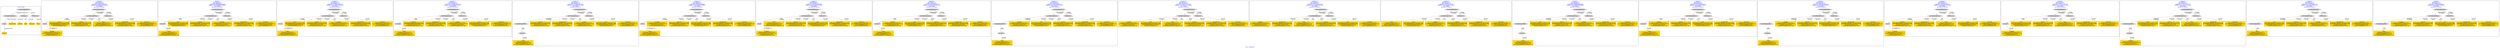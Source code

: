 digraph n0 {
fontcolor="blue"
remincross="true"
label="s08-s-17-edited.xml"
subgraph cluster_0 {
label="1-correct model"
n2[style="filled",color="white",fillcolor="lightgray",label="CulturalHeritageObject1"];
n3[style="filled",color="white",fillcolor="lightgray",label="Person1"];
n4[shape="plaintext",style="filled",fillcolor="gold",label="DESCRIPTION"];
n5[shape="plaintext",style="filled",fillcolor="gold",label="CAPTION"];
n6[shape="plaintext",style="filled",fillcolor="gold",label="TITLE"];
n7[shape="plaintext",style="filled",fillcolor="gold",label="AUTHOR"];
n8[style="filled",color="white",fillcolor="lightgray",label="EuropeanaAggregation1"];
n9[style="filled",color="white",fillcolor="lightgray",label="WebResource1"];
n10[style="filled",color="white",fillcolor="lightgray",label="WebResource2"];
n11[shape="plaintext",style="filled",fillcolor="gold",label="IMAGESRC"];
n12[shape="plaintext",style="filled",fillcolor="gold",label="VIDEO"];
}
subgraph cluster_1 {
label="candidate 0\nlink coherence:1.0\nnode coherence:1.0\nconfidence:0.3984570708896254\nmapping score:0.5494856902965418\ncost:8.99992\n-precision:0.78-recall:0.7"
n14[style="filled",color="white",fillcolor="lightgray",label="CulturalHeritageObject1"];
n15[style="filled",color="white",fillcolor="lightgray",label="Person1"];
n16[style="filled",color="white",fillcolor="lightgray",label="EuropeanaAggregation1"];
n17[style="filled",color="white",fillcolor="lightgray",label="WebResource1"];
n18[shape="plaintext",style="filled",fillcolor="gold",label="AUTHOR\n[Person,nameOfThePerson,0.315]\n[CulturalHeritageObject,provenance,0.307]\n[Document,classLink,0.19]\n[CulturalHeritageObject,title,0.188]"];
n19[shape="plaintext",style="filled",fillcolor="gold",label="IMAGESRC\n[WebResource,classLink,0.601]\n[CulturalHeritageObject,description,0.242]\n[Person,dateOfDeath,0.08]\n[Person,nameOfThePerson,0.077]"];
n20[shape="plaintext",style="filled",fillcolor="gold",label="TITLE\n[CulturalHeritageObject,description,0.405]\n[CulturalHeritageObject,provenance,0.299]\n[CulturalHeritageObject,title,0.152]\n[Document,classLink,0.144]"];
n21[shape="plaintext",style="filled",fillcolor="gold",label="CAPTION\n[CulturalHeritageObject,provenance,0.424]\n[CulturalHeritageObject,description,0.233]\n[Document,classLink,0.178]\n[CulturalHeritageObject,extent,0.166]"];
n22[shape="plaintext",style="filled",fillcolor="gold",label="VIDEO\n[Document,classLink,0.321]\n[CulturalHeritageObject,title,0.248]\n[Person,nameOfThePerson,0.22]\n[CulturalHeritageObject,provenance,0.211]"];
n23[shape="plaintext",style="filled",fillcolor="gold",label="DESCRIPTION\n[CulturalHeritageObject,description,0.504]\n[CulturalHeritageObject,provenance,0.296]\n[Document,classLink,0.102]\n[CulturalHeritageObject,title,0.098]"];
}
subgraph cluster_2 {
label="candidate 1\nlink coherence:1.0\nnode coherence:1.0\nconfidence:0.38946606681084966\nmapping score:0.5464886889369499\ncost:8.99996\n-precision:0.56-recall:0.5"
n25[style="filled",color="white",fillcolor="lightgray",label="CulturalHeritageObject1"];
n26[style="filled",color="white",fillcolor="lightgray",label="Document1"];
n27[style="filled",color="white",fillcolor="lightgray",label="EuropeanaAggregation1"];
n28[style="filled",color="white",fillcolor="lightgray",label="WebResource1"];
n29[shape="plaintext",style="filled",fillcolor="gold",label="IMAGESRC\n[WebResource,classLink,0.601]\n[CulturalHeritageObject,description,0.242]\n[Person,dateOfDeath,0.08]\n[Person,nameOfThePerson,0.077]"];
n30[shape="plaintext",style="filled",fillcolor="gold",label="TITLE\n[CulturalHeritageObject,description,0.405]\n[CulturalHeritageObject,provenance,0.299]\n[CulturalHeritageObject,title,0.152]\n[Document,classLink,0.144]"];
n31[shape="plaintext",style="filled",fillcolor="gold",label="VIDEO\n[Document,classLink,0.321]\n[CulturalHeritageObject,title,0.248]\n[Person,nameOfThePerson,0.22]\n[CulturalHeritageObject,provenance,0.211]"];
n32[shape="plaintext",style="filled",fillcolor="gold",label="CAPTION\n[CulturalHeritageObject,provenance,0.424]\n[CulturalHeritageObject,description,0.233]\n[Document,classLink,0.178]\n[CulturalHeritageObject,extent,0.166]"];
n33[shape="plaintext",style="filled",fillcolor="gold",label="AUTHOR\n[Person,nameOfThePerson,0.315]\n[CulturalHeritageObject,provenance,0.307]\n[Document,classLink,0.19]\n[CulturalHeritageObject,title,0.188]"];
n34[shape="plaintext",style="filled",fillcolor="gold",label="DESCRIPTION\n[CulturalHeritageObject,description,0.504]\n[CulturalHeritageObject,provenance,0.296]\n[Document,classLink,0.102]\n[CulturalHeritageObject,title,0.098]"];
}
subgraph cluster_3 {
label="candidate 10\nlink coherence:1.0\nnode coherence:1.0\nconfidence:0.37256026128893405\nmapping score:0.5408534204296447\ncost:8.99992\n-precision:0.67-recall:0.6"
n36[style="filled",color="white",fillcolor="lightgray",label="CulturalHeritageObject1"];
n37[style="filled",color="white",fillcolor="lightgray",label="Person1"];
n38[style="filled",color="white",fillcolor="lightgray",label="EuropeanaAggregation1"];
n39[style="filled",color="white",fillcolor="lightgray",label="WebResource1"];
n40[shape="plaintext",style="filled",fillcolor="gold",label="VIDEO\n[Document,classLink,0.321]\n[CulturalHeritageObject,title,0.248]\n[Person,nameOfThePerson,0.22]\n[CulturalHeritageObject,provenance,0.211]"];
n41[shape="plaintext",style="filled",fillcolor="gold",label="IMAGESRC\n[WebResource,classLink,0.601]\n[CulturalHeritageObject,description,0.242]\n[Person,dateOfDeath,0.08]\n[Person,nameOfThePerson,0.077]"];
n42[shape="plaintext",style="filled",fillcolor="gold",label="TITLE\n[CulturalHeritageObject,description,0.405]\n[CulturalHeritageObject,provenance,0.299]\n[CulturalHeritageObject,title,0.152]\n[Document,classLink,0.144]"];
n43[shape="plaintext",style="filled",fillcolor="gold",label="CAPTION\n[CulturalHeritageObject,provenance,0.424]\n[CulturalHeritageObject,description,0.233]\n[Document,classLink,0.178]\n[CulturalHeritageObject,extent,0.166]"];
n44[shape="plaintext",style="filled",fillcolor="gold",label="AUTHOR\n[Person,nameOfThePerson,0.315]\n[CulturalHeritageObject,provenance,0.307]\n[Document,classLink,0.19]\n[CulturalHeritageObject,title,0.188]"];
n45[shape="plaintext",style="filled",fillcolor="gold",label="DESCRIPTION\n[CulturalHeritageObject,description,0.504]\n[CulturalHeritageObject,provenance,0.296]\n[Document,classLink,0.102]\n[CulturalHeritageObject,title,0.098]"];
}
subgraph cluster_4 {
label="candidate 11\nlink coherence:1.0\nnode coherence:1.0\nconfidence:0.37253880746785795\nmapping score:0.5408462691559527\ncost:8.99996\n-precision:0.44-recall:0.4"
n47[style="filled",color="white",fillcolor="lightgray",label="CulturalHeritageObject1"];
n48[style="filled",color="white",fillcolor="lightgray",label="Document1"];
n49[style="filled",color="white",fillcolor="lightgray",label="EuropeanaAggregation1"];
n50[style="filled",color="white",fillcolor="lightgray",label="WebResource1"];
n51[shape="plaintext",style="filled",fillcolor="gold",label="IMAGESRC\n[WebResource,classLink,0.601]\n[CulturalHeritageObject,description,0.242]\n[Person,dateOfDeath,0.08]\n[Person,nameOfThePerson,0.077]"];
n52[shape="plaintext",style="filled",fillcolor="gold",label="CAPTION\n[CulturalHeritageObject,provenance,0.424]\n[CulturalHeritageObject,description,0.233]\n[Document,classLink,0.178]\n[CulturalHeritageObject,extent,0.166]"];
n53[shape="plaintext",style="filled",fillcolor="gold",label="VIDEO\n[Document,classLink,0.321]\n[CulturalHeritageObject,title,0.248]\n[Person,nameOfThePerson,0.22]\n[CulturalHeritageObject,provenance,0.211]"];
n54[shape="plaintext",style="filled",fillcolor="gold",label="DESCRIPTION\n[CulturalHeritageObject,description,0.504]\n[CulturalHeritageObject,provenance,0.296]\n[Document,classLink,0.102]\n[CulturalHeritageObject,title,0.098]"];
n55[shape="plaintext",style="filled",fillcolor="gold",label="AUTHOR\n[Person,nameOfThePerson,0.315]\n[CulturalHeritageObject,provenance,0.307]\n[Document,classLink,0.19]\n[CulturalHeritageObject,title,0.188]"];
n56[shape="plaintext",style="filled",fillcolor="gold",label="TITLE\n[CulturalHeritageObject,description,0.405]\n[CulturalHeritageObject,provenance,0.299]\n[CulturalHeritageObject,title,0.152]\n[Document,classLink,0.144]"];
}
subgraph cluster_5 {
label="candidate 12\nlink coherence:1.0\nnode coherence:1.0\nconfidence:0.37253880746785795\nmapping score:0.5408462691559527\ncost:9.99995\n-precision:0.4-recall:0.4"
n58[style="filled",color="white",fillcolor="lightgray",label="CulturalHeritageObject1"];
n59[style="filled",color="white",fillcolor="lightgray",label="CulturalHeritageObject2"];
n60[style="filled",color="white",fillcolor="lightgray",label="Document2"];
n61[style="filled",color="white",fillcolor="lightgray",label="EuropeanaAggregation1"];
n62[style="filled",color="white",fillcolor="lightgray",label="WebResource1"];
n63[shape="plaintext",style="filled",fillcolor="gold",label="IMAGESRC\n[WebResource,classLink,0.601]\n[CulturalHeritageObject,description,0.242]\n[Person,dateOfDeath,0.08]\n[Person,nameOfThePerson,0.077]"];
n64[shape="plaintext",style="filled",fillcolor="gold",label="CAPTION\n[CulturalHeritageObject,provenance,0.424]\n[CulturalHeritageObject,description,0.233]\n[Document,classLink,0.178]\n[CulturalHeritageObject,extent,0.166]"];
n65[shape="plaintext",style="filled",fillcolor="gold",label="DESCRIPTION\n[CulturalHeritageObject,description,0.504]\n[CulturalHeritageObject,provenance,0.296]\n[Document,classLink,0.102]\n[CulturalHeritageObject,title,0.098]"];
n66[shape="plaintext",style="filled",fillcolor="gold",label="AUTHOR\n[Person,nameOfThePerson,0.315]\n[CulturalHeritageObject,provenance,0.307]\n[Document,classLink,0.19]\n[CulturalHeritageObject,title,0.188]"];
n67[shape="plaintext",style="filled",fillcolor="gold",label="TITLE\n[CulturalHeritageObject,description,0.405]\n[CulturalHeritageObject,provenance,0.299]\n[CulturalHeritageObject,title,0.152]\n[Document,classLink,0.144]"];
n68[shape="plaintext",style="filled",fillcolor="gold",label="VIDEO\n[Document,classLink,0.321]\n[CulturalHeritageObject,title,0.248]\n[Person,nameOfThePerson,0.22]\n[CulturalHeritageObject,provenance,0.211]"];
}
subgraph cluster_6 {
label="candidate 13\nlink coherence:1.0\nnode coherence:1.0\nconfidence:0.3678092817609062\nmapping score:0.5392697605869687\ncost:8.99992\n-precision:0.78-recall:0.7"
n70[style="filled",color="white",fillcolor="lightgray",label="CulturalHeritageObject1"];
n71[style="filled",color="white",fillcolor="lightgray",label="Person1"];
n72[style="filled",color="white",fillcolor="lightgray",label="EuropeanaAggregation1"];
n73[style="filled",color="white",fillcolor="lightgray",label="WebResource1"];
n74[shape="plaintext",style="filled",fillcolor="gold",label="VIDEO\n[Document,classLink,0.321]\n[CulturalHeritageObject,title,0.248]\n[Person,nameOfThePerson,0.22]\n[CulturalHeritageObject,provenance,0.211]"];
n75[shape="plaintext",style="filled",fillcolor="gold",label="IMAGESRC\n[WebResource,classLink,0.601]\n[CulturalHeritageObject,description,0.242]\n[Person,dateOfDeath,0.08]\n[Person,nameOfThePerson,0.077]"];
n76[shape="plaintext",style="filled",fillcolor="gold",label="AUTHOR\n[Person,nameOfThePerson,0.315]\n[CulturalHeritageObject,provenance,0.307]\n[Document,classLink,0.19]\n[CulturalHeritageObject,title,0.188]"];
n77[shape="plaintext",style="filled",fillcolor="gold",label="CAPTION\n[CulturalHeritageObject,provenance,0.424]\n[CulturalHeritageObject,description,0.233]\n[Document,classLink,0.178]\n[CulturalHeritageObject,extent,0.166]"];
n78[shape="plaintext",style="filled",fillcolor="gold",label="TITLE\n[CulturalHeritageObject,description,0.405]\n[CulturalHeritageObject,provenance,0.299]\n[CulturalHeritageObject,title,0.152]\n[Document,classLink,0.144]"];
n79[shape="plaintext",style="filled",fillcolor="gold",label="DESCRIPTION\n[CulturalHeritageObject,description,0.504]\n[CulturalHeritageObject,provenance,0.296]\n[Document,classLink,0.102]\n[CulturalHeritageObject,title,0.098]"];
}
subgraph cluster_7 {
label="candidate 14\nlink coherence:1.0\nnode coherence:1.0\nconfidence:0.36778108321858066\nmapping score:0.5392603610728602\ncost:8.99992\n-precision:0.89-recall:0.8"
n81[style="filled",color="white",fillcolor="lightgray",label="CulturalHeritageObject1"];
n82[style="filled",color="white",fillcolor="lightgray",label="Person1"];
n83[style="filled",color="white",fillcolor="lightgray",label="EuropeanaAggregation1"];
n84[style="filled",color="white",fillcolor="lightgray",label="WebResource1"];
n85[shape="plaintext",style="filled",fillcolor="gold",label="AUTHOR\n[Person,nameOfThePerson,0.315]\n[CulturalHeritageObject,provenance,0.307]\n[Document,classLink,0.19]\n[CulturalHeritageObject,title,0.188]"];
n86[shape="plaintext",style="filled",fillcolor="gold",label="IMAGESRC\n[WebResource,classLink,0.601]\n[CulturalHeritageObject,description,0.242]\n[Person,dateOfDeath,0.08]\n[Person,nameOfThePerson,0.077]"];
n87[shape="plaintext",style="filled",fillcolor="gold",label="VIDEO\n[Document,classLink,0.321]\n[CulturalHeritageObject,title,0.248]\n[Person,nameOfThePerson,0.22]\n[CulturalHeritageObject,provenance,0.211]"];
n88[shape="plaintext",style="filled",fillcolor="gold",label="CAPTION\n[CulturalHeritageObject,provenance,0.424]\n[CulturalHeritageObject,description,0.233]\n[Document,classLink,0.178]\n[CulturalHeritageObject,extent,0.166]"];
n89[shape="plaintext",style="filled",fillcolor="gold",label="TITLE\n[CulturalHeritageObject,description,0.405]\n[CulturalHeritageObject,provenance,0.299]\n[CulturalHeritageObject,title,0.152]\n[Document,classLink,0.144]"];
n90[shape="plaintext",style="filled",fillcolor="gold",label="DESCRIPTION\n[CulturalHeritageObject,description,0.504]\n[CulturalHeritageObject,provenance,0.296]\n[Document,classLink,0.102]\n[CulturalHeritageObject,title,0.098]"];
}
subgraph cluster_8 {
label="candidate 15\nlink coherence:1.0\nnode coherence:1.0\nconfidence:0.3662129095997435\nmapping score:0.5387376365332478\ncost:8.99996\n-precision:0.44-recall:0.4"
n92[style="filled",color="white",fillcolor="lightgray",label="CulturalHeritageObject1"];
n93[style="filled",color="white",fillcolor="lightgray",label="Document1"];
n94[style="filled",color="white",fillcolor="lightgray",label="EuropeanaAggregation1"];
n95[style="filled",color="white",fillcolor="lightgray",label="WebResource1"];
n96[shape="plaintext",style="filled",fillcolor="gold",label="IMAGESRC\n[WebResource,classLink,0.601]\n[CulturalHeritageObject,description,0.242]\n[Person,dateOfDeath,0.08]\n[Person,nameOfThePerson,0.077]"];
n97[shape="plaintext",style="filled",fillcolor="gold",label="AUTHOR\n[Person,nameOfThePerson,0.315]\n[CulturalHeritageObject,provenance,0.307]\n[Document,classLink,0.19]\n[CulturalHeritageObject,title,0.188]"];
n98[shape="plaintext",style="filled",fillcolor="gold",label="VIDEO\n[Document,classLink,0.321]\n[CulturalHeritageObject,title,0.248]\n[Person,nameOfThePerson,0.22]\n[CulturalHeritageObject,provenance,0.211]"];
n99[shape="plaintext",style="filled",fillcolor="gold",label="TITLE\n[CulturalHeritageObject,description,0.405]\n[CulturalHeritageObject,provenance,0.299]\n[CulturalHeritageObject,title,0.152]\n[Document,classLink,0.144]"];
n100[shape="plaintext",style="filled",fillcolor="gold",label="CAPTION\n[CulturalHeritageObject,provenance,0.424]\n[CulturalHeritageObject,description,0.233]\n[Document,classLink,0.178]\n[CulturalHeritageObject,extent,0.166]"];
n101[shape="plaintext",style="filled",fillcolor="gold",label="DESCRIPTION\n[CulturalHeritageObject,description,0.504]\n[CulturalHeritageObject,provenance,0.296]\n[Document,classLink,0.102]\n[CulturalHeritageObject,title,0.098]"];
}
subgraph cluster_9 {
label="candidate 16\nlink coherence:1.0\nnode coherence:1.0\nconfidence:0.3662129095997435\nmapping score:0.5387376365332478\ncost:9.99995\n-precision:0.4-recall:0.4"
n103[style="filled",color="white",fillcolor="lightgray",label="CulturalHeritageObject1"];
n104[style="filled",color="white",fillcolor="lightgray",label="CulturalHeritageObject2"];
n105[style="filled",color="white",fillcolor="lightgray",label="Document2"];
n106[style="filled",color="white",fillcolor="lightgray",label="EuropeanaAggregation1"];
n107[style="filled",color="white",fillcolor="lightgray",label="WebResource1"];
n108[shape="plaintext",style="filled",fillcolor="gold",label="IMAGESRC\n[WebResource,classLink,0.601]\n[CulturalHeritageObject,description,0.242]\n[Person,dateOfDeath,0.08]\n[Person,nameOfThePerson,0.077]"];
n109[shape="plaintext",style="filled",fillcolor="gold",label="AUTHOR\n[Person,nameOfThePerson,0.315]\n[CulturalHeritageObject,provenance,0.307]\n[Document,classLink,0.19]\n[CulturalHeritageObject,title,0.188]"];
n110[shape="plaintext",style="filled",fillcolor="gold",label="TITLE\n[CulturalHeritageObject,description,0.405]\n[CulturalHeritageObject,provenance,0.299]\n[CulturalHeritageObject,title,0.152]\n[Document,classLink,0.144]"];
n111[shape="plaintext",style="filled",fillcolor="gold",label="CAPTION\n[CulturalHeritageObject,provenance,0.424]\n[CulturalHeritageObject,description,0.233]\n[Document,classLink,0.178]\n[CulturalHeritageObject,extent,0.166]"];
n112[shape="plaintext",style="filled",fillcolor="gold",label="DESCRIPTION\n[CulturalHeritageObject,description,0.504]\n[CulturalHeritageObject,provenance,0.296]\n[Document,classLink,0.102]\n[CulturalHeritageObject,title,0.098]"];
n113[shape="plaintext",style="filled",fillcolor="gold",label="VIDEO\n[Document,classLink,0.321]\n[CulturalHeritageObject,title,0.248]\n[Person,nameOfThePerson,0.22]\n[CulturalHeritageObject,provenance,0.211]"];
}
subgraph cluster_10 {
label="candidate 17\nlink coherence:1.0\nnode coherence:1.0\nconfidence:0.3541010257574209\nmapping score:0.5624781196969181\ncost:7.99996\n-precision:0.5-recall:0.4"
n115[style="filled",color="white",fillcolor="lightgray",label="EuropeanaAggregation1"];
n116[style="filled",color="white",fillcolor="lightgray",label="CulturalHeritageObject1"];
n117[style="filled",color="white",fillcolor="lightgray",label="WebResource1"];
n118[shape="plaintext",style="filled",fillcolor="gold",label="IMAGESRC\n[WebResource,classLink,0.601]\n[CulturalHeritageObject,description,0.242]\n[Person,dateOfDeath,0.08]\n[Person,nameOfThePerson,0.077]"];
n119[shape="plaintext",style="filled",fillcolor="gold",label="AUTHOR\n[Person,nameOfThePerson,0.315]\n[CulturalHeritageObject,provenance,0.307]\n[Document,classLink,0.19]\n[CulturalHeritageObject,title,0.188]"];
n120[shape="plaintext",style="filled",fillcolor="gold",label="TITLE\n[CulturalHeritageObject,description,0.405]\n[CulturalHeritageObject,provenance,0.299]\n[CulturalHeritageObject,title,0.152]\n[Document,classLink,0.144]"];
n121[shape="plaintext",style="filled",fillcolor="gold",label="VIDEO\n[Document,classLink,0.321]\n[CulturalHeritageObject,title,0.248]\n[Person,nameOfThePerson,0.22]\n[CulturalHeritageObject,provenance,0.211]"];
n122[shape="plaintext",style="filled",fillcolor="gold",label="CAPTION\n[CulturalHeritageObject,provenance,0.424]\n[CulturalHeritageObject,description,0.233]\n[Document,classLink,0.178]\n[CulturalHeritageObject,extent,0.166]"];
n123[shape="plaintext",style="filled",fillcolor="gold",label="DESCRIPTION\n[CulturalHeritageObject,description,0.504]\n[CulturalHeritageObject,provenance,0.296]\n[Document,classLink,0.102]\n[CulturalHeritageObject,title,0.098]"];
}
subgraph cluster_11 {
label="candidate 18\nlink coherence:1.0\nnode coherence:1.0\nconfidence:0.3371737664144292\nmapping score:0.5568356999159209\ncost:7.99996\n-precision:0.38-recall:0.3"
n125[style="filled",color="white",fillcolor="lightgray",label="EuropeanaAggregation1"];
n126[style="filled",color="white",fillcolor="lightgray",label="CulturalHeritageObject1"];
n127[style="filled",color="white",fillcolor="lightgray",label="WebResource1"];
n128[shape="plaintext",style="filled",fillcolor="gold",label="IMAGESRC\n[WebResource,classLink,0.601]\n[CulturalHeritageObject,description,0.242]\n[Person,dateOfDeath,0.08]\n[Person,nameOfThePerson,0.077]"];
n129[shape="plaintext",style="filled",fillcolor="gold",label="AUTHOR\n[Person,nameOfThePerson,0.315]\n[CulturalHeritageObject,provenance,0.307]\n[Document,classLink,0.19]\n[CulturalHeritageObject,title,0.188]"];
n130[shape="plaintext",style="filled",fillcolor="gold",label="DESCRIPTION\n[CulturalHeritageObject,description,0.504]\n[CulturalHeritageObject,provenance,0.296]\n[Document,classLink,0.102]\n[CulturalHeritageObject,title,0.098]"];
n131[shape="plaintext",style="filled",fillcolor="gold",label="VIDEO\n[Document,classLink,0.321]\n[CulturalHeritageObject,title,0.248]\n[Person,nameOfThePerson,0.22]\n[CulturalHeritageObject,provenance,0.211]"];
n132[shape="plaintext",style="filled",fillcolor="gold",label="CAPTION\n[CulturalHeritageObject,provenance,0.424]\n[CulturalHeritageObject,description,0.233]\n[Document,classLink,0.178]\n[CulturalHeritageObject,extent,0.166]"];
n133[shape="plaintext",style="filled",fillcolor="gold",label="TITLE\n[CulturalHeritageObject,description,0.405]\n[CulturalHeritageObject,provenance,0.299]\n[CulturalHeritageObject,title,0.152]\n[Document,classLink,0.144]"];
}
subgraph cluster_12 {
label="candidate 19\nlink coherence:1.0\nnode coherence:1.0\nconfidence:0.328176017614404\nmapping score:0.5538364503159124\ncost:7.99996\n-precision:0.5-recall:0.4"
n135[style="filled",color="white",fillcolor="lightgray",label="EuropeanaAggregation1"];
n136[style="filled",color="white",fillcolor="lightgray",label="CulturalHeritageObject1"];
n137[style="filled",color="white",fillcolor="lightgray",label="WebResource1"];
n138[shape="plaintext",style="filled",fillcolor="gold",label="IMAGESRC\n[WebResource,classLink,0.601]\n[CulturalHeritageObject,description,0.242]\n[Person,dateOfDeath,0.08]\n[Person,nameOfThePerson,0.077]"];
n139[shape="plaintext",style="filled",fillcolor="gold",label="VIDEO\n[Document,classLink,0.321]\n[CulturalHeritageObject,title,0.248]\n[Person,nameOfThePerson,0.22]\n[CulturalHeritageObject,provenance,0.211]"];
n140[shape="plaintext",style="filled",fillcolor="gold",label="TITLE\n[CulturalHeritageObject,description,0.405]\n[CulturalHeritageObject,provenance,0.299]\n[CulturalHeritageObject,title,0.152]\n[Document,classLink,0.144]"];
n141[shape="plaintext",style="filled",fillcolor="gold",label="AUTHOR\n[Person,nameOfThePerson,0.315]\n[CulturalHeritageObject,provenance,0.307]\n[Document,classLink,0.19]\n[CulturalHeritageObject,title,0.188]"];
n142[shape="plaintext",style="filled",fillcolor="gold",label="CAPTION\n[CulturalHeritageObject,provenance,0.424]\n[CulturalHeritageObject,description,0.233]\n[Document,classLink,0.178]\n[CulturalHeritageObject,extent,0.166]"];
n143[shape="plaintext",style="filled",fillcolor="gold",label="DESCRIPTION\n[CulturalHeritageObject,description,0.504]\n[CulturalHeritageObject,provenance,0.296]\n[Document,classLink,0.102]\n[CulturalHeritageObject,title,0.098]"];
}
subgraph cluster_13 {
label="candidate 2\nlink coherence:1.0\nnode coherence:1.0\nconfidence:0.38946606681084966\nmapping score:0.5464886889369499\ncost:9.99995\n-precision:0.5-recall:0.5"
n145[style="filled",color="white",fillcolor="lightgray",label="CulturalHeritageObject1"];
n146[style="filled",color="white",fillcolor="lightgray",label="CulturalHeritageObject2"];
n147[style="filled",color="white",fillcolor="lightgray",label="Document2"];
n148[style="filled",color="white",fillcolor="lightgray",label="EuropeanaAggregation1"];
n149[style="filled",color="white",fillcolor="lightgray",label="WebResource1"];
n150[shape="plaintext",style="filled",fillcolor="gold",label="IMAGESRC\n[WebResource,classLink,0.601]\n[CulturalHeritageObject,description,0.242]\n[Person,dateOfDeath,0.08]\n[Person,nameOfThePerson,0.077]"];
n151[shape="plaintext",style="filled",fillcolor="gold",label="TITLE\n[CulturalHeritageObject,description,0.405]\n[CulturalHeritageObject,provenance,0.299]\n[CulturalHeritageObject,title,0.152]\n[Document,classLink,0.144]"];
n152[shape="plaintext",style="filled",fillcolor="gold",label="CAPTION\n[CulturalHeritageObject,provenance,0.424]\n[CulturalHeritageObject,description,0.233]\n[Document,classLink,0.178]\n[CulturalHeritageObject,extent,0.166]"];
n153[shape="plaintext",style="filled",fillcolor="gold",label="AUTHOR\n[Person,nameOfThePerson,0.315]\n[CulturalHeritageObject,provenance,0.307]\n[Document,classLink,0.19]\n[CulturalHeritageObject,title,0.188]"];
n154[shape="plaintext",style="filled",fillcolor="gold",label="DESCRIPTION\n[CulturalHeritageObject,description,0.504]\n[CulturalHeritageObject,provenance,0.296]\n[Document,classLink,0.102]\n[CulturalHeritageObject,title,0.098]"];
n155[shape="plaintext",style="filled",fillcolor="gold",label="VIDEO\n[Document,classLink,0.321]\n[CulturalHeritageObject,title,0.248]\n[Person,nameOfThePerson,0.22]\n[CulturalHeritageObject,provenance,0.211]"];
}
subgraph cluster_14 {
label="candidate 3\nlink coherence:1.0\nnode coherence:1.0\nconfidence:0.38471508728282183\nmapping score:0.544905029094274\ncost:8.99996\n-precision:0.67-recall:0.6"
n157[style="filled",color="white",fillcolor="lightgray",label="CulturalHeritageObject1"];
n158[style="filled",color="white",fillcolor="lightgray",label="Document1"];
n159[style="filled",color="white",fillcolor="lightgray",label="EuropeanaAggregation1"];
n160[style="filled",color="white",fillcolor="lightgray",label="WebResource1"];
n161[shape="plaintext",style="filled",fillcolor="gold",label="IMAGESRC\n[WebResource,classLink,0.601]\n[CulturalHeritageObject,description,0.242]\n[Person,dateOfDeath,0.08]\n[Person,nameOfThePerson,0.077]"];
n162[shape="plaintext",style="filled",fillcolor="gold",label="AUTHOR\n[Person,nameOfThePerson,0.315]\n[CulturalHeritageObject,provenance,0.307]\n[Document,classLink,0.19]\n[CulturalHeritageObject,title,0.188]"];
n163[shape="plaintext",style="filled",fillcolor="gold",label="VIDEO\n[Document,classLink,0.321]\n[CulturalHeritageObject,title,0.248]\n[Person,nameOfThePerson,0.22]\n[CulturalHeritageObject,provenance,0.211]"];
n164[shape="plaintext",style="filled",fillcolor="gold",label="CAPTION\n[CulturalHeritageObject,provenance,0.424]\n[CulturalHeritageObject,description,0.233]\n[Document,classLink,0.178]\n[CulturalHeritageObject,extent,0.166]"];
n165[shape="plaintext",style="filled",fillcolor="gold",label="TITLE\n[CulturalHeritageObject,description,0.405]\n[CulturalHeritageObject,provenance,0.299]\n[CulturalHeritageObject,title,0.152]\n[Document,classLink,0.144]"];
n166[shape="plaintext",style="filled",fillcolor="gold",label="DESCRIPTION\n[CulturalHeritageObject,description,0.504]\n[CulturalHeritageObject,provenance,0.296]\n[Document,classLink,0.102]\n[CulturalHeritageObject,title,0.098]"];
}
subgraph cluster_15 {
label="candidate 4\nlink coherence:1.0\nnode coherence:1.0\nconfidence:0.38471508728282183\nmapping score:0.544905029094274\ncost:9.99995\n-precision:0.6-recall:0.6"
n168[style="filled",color="white",fillcolor="lightgray",label="CulturalHeritageObject1"];
n169[style="filled",color="white",fillcolor="lightgray",label="CulturalHeritageObject2"];
n170[style="filled",color="white",fillcolor="lightgray",label="Document2"];
n171[style="filled",color="white",fillcolor="lightgray",label="EuropeanaAggregation1"];
n172[style="filled",color="white",fillcolor="lightgray",label="WebResource1"];
n173[shape="plaintext",style="filled",fillcolor="gold",label="IMAGESRC\n[WebResource,classLink,0.601]\n[CulturalHeritageObject,description,0.242]\n[Person,dateOfDeath,0.08]\n[Person,nameOfThePerson,0.077]"];
n174[shape="plaintext",style="filled",fillcolor="gold",label="AUTHOR\n[Person,nameOfThePerson,0.315]\n[CulturalHeritageObject,provenance,0.307]\n[Document,classLink,0.19]\n[CulturalHeritageObject,title,0.188]"];
n175[shape="plaintext",style="filled",fillcolor="gold",label="CAPTION\n[CulturalHeritageObject,provenance,0.424]\n[CulturalHeritageObject,description,0.233]\n[Document,classLink,0.178]\n[CulturalHeritageObject,extent,0.166]"];
n176[shape="plaintext",style="filled",fillcolor="gold",label="TITLE\n[CulturalHeritageObject,description,0.405]\n[CulturalHeritageObject,provenance,0.299]\n[CulturalHeritageObject,title,0.152]\n[Document,classLink,0.144]"];
n177[shape="plaintext",style="filled",fillcolor="gold",label="DESCRIPTION\n[CulturalHeritageObject,description,0.504]\n[CulturalHeritageObject,provenance,0.296]\n[Document,classLink,0.102]\n[CulturalHeritageObject,title,0.098]"];
n178[shape="plaintext",style="filled",fillcolor="gold",label="VIDEO\n[Document,classLink,0.321]\n[CulturalHeritageObject,title,0.248]\n[Person,nameOfThePerson,0.22]\n[CulturalHeritageObject,provenance,0.211]"];
}
subgraph cluster_16 {
label="candidate 5\nlink coherence:1.0\nnode coherence:1.0\nconfidence:0.3815298115466337\nmapping score:0.5438432705155446\ncost:8.99992\n-precision:0.67-recall:0.6"
n180[style="filled",color="white",fillcolor="lightgray",label="CulturalHeritageObject1"];
n181[style="filled",color="white",fillcolor="lightgray",label="Person1"];
n182[style="filled",color="white",fillcolor="lightgray",label="EuropeanaAggregation1"];
n183[style="filled",color="white",fillcolor="lightgray",label="WebResource1"];
n184[shape="plaintext",style="filled",fillcolor="gold",label="AUTHOR\n[Person,nameOfThePerson,0.315]\n[CulturalHeritageObject,provenance,0.307]\n[Document,classLink,0.19]\n[CulturalHeritageObject,title,0.188]"];
n185[shape="plaintext",style="filled",fillcolor="gold",label="IMAGESRC\n[WebResource,classLink,0.601]\n[CulturalHeritageObject,description,0.242]\n[Person,dateOfDeath,0.08]\n[Person,nameOfThePerson,0.077]"];
n186[shape="plaintext",style="filled",fillcolor="gold",label="CAPTION\n[CulturalHeritageObject,provenance,0.424]\n[CulturalHeritageObject,description,0.233]\n[Document,classLink,0.178]\n[CulturalHeritageObject,extent,0.166]"];
n187[shape="plaintext",style="filled",fillcolor="gold",label="DESCRIPTION\n[CulturalHeritageObject,description,0.504]\n[CulturalHeritageObject,provenance,0.296]\n[Document,classLink,0.102]\n[CulturalHeritageObject,title,0.098]"];
n188[shape="plaintext",style="filled",fillcolor="gold",label="VIDEO\n[Document,classLink,0.321]\n[CulturalHeritageObject,title,0.248]\n[Person,nameOfThePerson,0.22]\n[CulturalHeritageObject,provenance,0.211]"];
n189[shape="plaintext",style="filled",fillcolor="gold",label="TITLE\n[CulturalHeritageObject,description,0.405]\n[CulturalHeritageObject,provenance,0.299]\n[CulturalHeritageObject,title,0.152]\n[Document,classLink,0.144]"];
}
subgraph cluster_17 {
label="candidate 6\nlink coherence:1.0\nnode coherence:1.0\nconfidence:0.3775577011925379\nmapping score:0.542519233730846\ncost:8.99996\n-precision:0.56-recall:0.5"
n191[style="filled",color="white",fillcolor="lightgray",label="CulturalHeritageObject1"];
n192[style="filled",color="white",fillcolor="lightgray",label="Document1"];
n193[style="filled",color="white",fillcolor="lightgray",label="EuropeanaAggregation1"];
n194[style="filled",color="white",fillcolor="lightgray",label="WebResource1"];
n195[shape="plaintext",style="filled",fillcolor="gold",label="IMAGESRC\n[WebResource,classLink,0.601]\n[CulturalHeritageObject,description,0.242]\n[Person,dateOfDeath,0.08]\n[Person,nameOfThePerson,0.077]"];
n196[shape="plaintext",style="filled",fillcolor="gold",label="TITLE\n[CulturalHeritageObject,description,0.405]\n[CulturalHeritageObject,provenance,0.299]\n[CulturalHeritageObject,title,0.152]\n[Document,classLink,0.144]"];
n197[shape="plaintext",style="filled",fillcolor="gold",label="AUTHOR\n[Person,nameOfThePerson,0.315]\n[CulturalHeritageObject,provenance,0.307]\n[Document,classLink,0.19]\n[CulturalHeritageObject,title,0.188]"];
n198[shape="plaintext",style="filled",fillcolor="gold",label="CAPTION\n[CulturalHeritageObject,provenance,0.424]\n[CulturalHeritageObject,description,0.233]\n[Document,classLink,0.178]\n[CulturalHeritageObject,extent,0.166]"];
n199[shape="plaintext",style="filled",fillcolor="gold",label="VIDEO\n[Document,classLink,0.321]\n[CulturalHeritageObject,title,0.248]\n[Person,nameOfThePerson,0.22]\n[CulturalHeritageObject,provenance,0.211]"];
n200[shape="plaintext",style="filled",fillcolor="gold",label="DESCRIPTION\n[CulturalHeritageObject,description,0.504]\n[CulturalHeritageObject,provenance,0.296]\n[Document,classLink,0.102]\n[CulturalHeritageObject,title,0.098]"];
}
subgraph cluster_18 {
label="candidate 7\nlink coherence:1.0\nnode coherence:1.0\nconfidence:0.3775577011925379\nmapping score:0.542519233730846\ncost:9.99995\n-precision:0.5-recall:0.5"
n202[style="filled",color="white",fillcolor="lightgray",label="CulturalHeritageObject1"];
n203[style="filled",color="white",fillcolor="lightgray",label="CulturalHeritageObject2"];
n204[style="filled",color="white",fillcolor="lightgray",label="Document2"];
n205[style="filled",color="white",fillcolor="lightgray",label="EuropeanaAggregation1"];
n206[style="filled",color="white",fillcolor="lightgray",label="WebResource1"];
n207[shape="plaintext",style="filled",fillcolor="gold",label="IMAGESRC\n[WebResource,classLink,0.601]\n[CulturalHeritageObject,description,0.242]\n[Person,dateOfDeath,0.08]\n[Person,nameOfThePerson,0.077]"];
n208[shape="plaintext",style="filled",fillcolor="gold",label="TITLE\n[CulturalHeritageObject,description,0.405]\n[CulturalHeritageObject,provenance,0.299]\n[CulturalHeritageObject,title,0.152]\n[Document,classLink,0.144]"];
n209[shape="plaintext",style="filled",fillcolor="gold",label="CAPTION\n[CulturalHeritageObject,provenance,0.424]\n[CulturalHeritageObject,description,0.233]\n[Document,classLink,0.178]\n[CulturalHeritageObject,extent,0.166]"];
n210[shape="plaintext",style="filled",fillcolor="gold",label="VIDEO\n[Document,classLink,0.321]\n[CulturalHeritageObject,title,0.248]\n[Person,nameOfThePerson,0.22]\n[CulturalHeritageObject,provenance,0.211]"];
n211[shape="plaintext",style="filled",fillcolor="gold",label="DESCRIPTION\n[CulturalHeritageObject,description,0.504]\n[CulturalHeritageObject,provenance,0.296]\n[Document,classLink,0.102]\n[CulturalHeritageObject,title,0.098]"];
n212[shape="plaintext",style="filled",fillcolor="gold",label="AUTHOR\n[Person,nameOfThePerson,0.315]\n[CulturalHeritageObject,provenance,0.307]\n[Document,classLink,0.19]\n[CulturalHeritageObject,title,0.188]"];
}
subgraph cluster_19 {
label="candidate 8\nlink coherence:1.0\nnode coherence:1.0\nconfidence:0.37735418296852713\nmapping score:0.5424513943228424\ncost:8.99995\n-precision:0.56-recall:0.5"
n214[style="filled",color="white",fillcolor="lightgray",label="CulturalHeritageObject1"];
n215[style="filled",color="white",fillcolor="lightgray",label="CulturalHeritageObject2"];
n216[style="filled",color="white",fillcolor="lightgray",label="EuropeanaAggregation1"];
n217[style="filled",color="white",fillcolor="lightgray",label="WebResource1"];
n218[shape="plaintext",style="filled",fillcolor="gold",label="IMAGESRC\n[WebResource,classLink,0.601]\n[CulturalHeritageObject,description,0.242]\n[Person,dateOfDeath,0.08]\n[Person,nameOfThePerson,0.077]"];
n219[shape="plaintext",style="filled",fillcolor="gold",label="TITLE\n[CulturalHeritageObject,description,0.405]\n[CulturalHeritageObject,provenance,0.299]\n[CulturalHeritageObject,title,0.152]\n[Document,classLink,0.144]"];
n220[shape="plaintext",style="filled",fillcolor="gold",label="CAPTION\n[CulturalHeritageObject,provenance,0.424]\n[CulturalHeritageObject,description,0.233]\n[Document,classLink,0.178]\n[CulturalHeritageObject,extent,0.166]"];
n221[shape="plaintext",style="filled",fillcolor="gold",label="VIDEO\n[Document,classLink,0.321]\n[CulturalHeritageObject,title,0.248]\n[Person,nameOfThePerson,0.22]\n[CulturalHeritageObject,provenance,0.211]"];
n222[shape="plaintext",style="filled",fillcolor="gold",label="AUTHOR\n[Person,nameOfThePerson,0.315]\n[CulturalHeritageObject,provenance,0.307]\n[Document,classLink,0.19]\n[CulturalHeritageObject,title,0.188]"];
n223[shape="plaintext",style="filled",fillcolor="gold",label="DESCRIPTION\n[CulturalHeritageObject,description,0.504]\n[CulturalHeritageObject,provenance,0.296]\n[Document,classLink,0.102]\n[CulturalHeritageObject,title,0.098]"];
}
subgraph cluster_20 {
label="candidate 9\nlink coherence:1.0\nnode coherence:1.0\nconfidence:0.3726032034404993\nmapping score:0.5408677344801665\ncost:8.99995\n-precision:0.67-recall:0.6"
n225[style="filled",color="white",fillcolor="lightgray",label="CulturalHeritageObject1"];
n226[style="filled",color="white",fillcolor="lightgray",label="CulturalHeritageObject2"];
n227[style="filled",color="white",fillcolor="lightgray",label="EuropeanaAggregation1"];
n228[style="filled",color="white",fillcolor="lightgray",label="WebResource1"];
n229[shape="plaintext",style="filled",fillcolor="gold",label="IMAGESRC\n[WebResource,classLink,0.601]\n[CulturalHeritageObject,description,0.242]\n[Person,dateOfDeath,0.08]\n[Person,nameOfThePerson,0.077]"];
n230[shape="plaintext",style="filled",fillcolor="gold",label="AUTHOR\n[Person,nameOfThePerson,0.315]\n[CulturalHeritageObject,provenance,0.307]\n[Document,classLink,0.19]\n[CulturalHeritageObject,title,0.188]"];
n231[shape="plaintext",style="filled",fillcolor="gold",label="CAPTION\n[CulturalHeritageObject,provenance,0.424]\n[CulturalHeritageObject,description,0.233]\n[Document,classLink,0.178]\n[CulturalHeritageObject,extent,0.166]"];
n232[shape="plaintext",style="filled",fillcolor="gold",label="VIDEO\n[Document,classLink,0.321]\n[CulturalHeritageObject,title,0.248]\n[Person,nameOfThePerson,0.22]\n[CulturalHeritageObject,provenance,0.211]"];
n233[shape="plaintext",style="filled",fillcolor="gold",label="TITLE\n[CulturalHeritageObject,description,0.405]\n[CulturalHeritageObject,provenance,0.299]\n[CulturalHeritageObject,title,0.152]\n[Document,classLink,0.144]"];
n234[shape="plaintext",style="filled",fillcolor="gold",label="DESCRIPTION\n[CulturalHeritageObject,description,0.504]\n[CulturalHeritageObject,provenance,0.296]\n[Document,classLink,0.102]\n[CulturalHeritageObject,title,0.098]"];
}
n2 -> n3[color="brown",fontcolor="black",label="creator"]
n2 -> n4[color="brown",fontcolor="black",label="description"]
n2 -> n5[color="brown",fontcolor="black",label="provenance"]
n2 -> n6[color="brown",fontcolor="black",label="title"]
n3 -> n7[color="brown",fontcolor="black",label="nameOfThePerson"]
n8 -> n2[color="brown",fontcolor="black",label="aggregatedCHO"]
n8 -> n9[color="brown",fontcolor="black",label="hasView"]
n8 -> n10[color="brown",fontcolor="black",label="hasView"]
n9 -> n11[color="brown",fontcolor="black",label="classLink"]
n10 -> n12[color="brown",fontcolor="black",label="classLink"]
n14 -> n15[color="brown",fontcolor="black",label="creator\nw=0.99996"]
n16 -> n14[color="brown",fontcolor="black",label="aggregatedCHO\nw=0.99998"]
n16 -> n17[color="brown",fontcolor="black",label="hasView\nw=0.99998"]
n15 -> n18[color="brown",fontcolor="black",label="nameOfThePerson\nw=1.0"]
n17 -> n19[color="brown",fontcolor="black",label="classLink\nw=1.0"]
n14 -> n20[color="brown",fontcolor="black",label="provenance\nw=1.0"]
n14 -> n21[color="brown",fontcolor="black",label="provenance\nw=1.0"]
n14 -> n22[color="brown",fontcolor="black",label="title\nw=1.0"]
n14 -> n23[color="brown",fontcolor="black",label="description\nw=1.0"]
n25 -> n26[color="brown",fontcolor="black",label="page\nw=1.0"]
n27 -> n25[color="brown",fontcolor="black",label="aggregatedCHO\nw=0.99998"]
n27 -> n28[color="brown",fontcolor="black",label="hasView\nw=0.99998"]
n28 -> n29[color="brown",fontcolor="black",label="classLink\nw=1.0"]
n25 -> n30[color="brown",fontcolor="black",label="provenance\nw=1.0"]
n26 -> n31[color="brown",fontcolor="black",label="classLink\nw=1.0"]
n25 -> n32[color="brown",fontcolor="black",label="provenance\nw=1.0"]
n25 -> n33[color="brown",fontcolor="black",label="title\nw=1.0"]
n25 -> n34[color="brown",fontcolor="black",label="description\nw=1.0"]
n36 -> n37[color="brown",fontcolor="black",label="creator\nw=0.99996"]
n38 -> n36[color="brown",fontcolor="black",label="aggregatedCHO\nw=0.99998"]
n38 -> n39[color="brown",fontcolor="black",label="hasView\nw=0.99998"]
n37 -> n40[color="brown",fontcolor="black",label="nameOfThePerson\nw=1.0"]
n39 -> n41[color="brown",fontcolor="black",label="classLink\nw=1.0"]
n36 -> n42[color="brown",fontcolor="black",label="provenance\nw=1.0"]
n36 -> n43[color="brown",fontcolor="black",label="provenance\nw=1.0"]
n36 -> n44[color="brown",fontcolor="black",label="title\nw=1.0"]
n36 -> n45[color="brown",fontcolor="black",label="description\nw=1.0"]
n47 -> n48[color="brown",fontcolor="black",label="page\nw=1.0"]
n49 -> n47[color="brown",fontcolor="black",label="aggregatedCHO\nw=0.99998"]
n49 -> n50[color="brown",fontcolor="black",label="hasView\nw=0.99998"]
n50 -> n51[color="brown",fontcolor="black",label="classLink\nw=1.0"]
n47 -> n52[color="brown",fontcolor="black",label="provenance\nw=1.0"]
n48 -> n53[color="brown",fontcolor="black",label="classLink\nw=1.0"]
n47 -> n54[color="brown",fontcolor="black",label="provenance\nw=1.0"]
n47 -> n55[color="brown",fontcolor="black",label="title\nw=1.0"]
n47 -> n56[color="brown",fontcolor="black",label="description\nw=1.0"]
n58 -> n59[color="brown",fontcolor="black",label="isRelatedTo\nw=0.99999"]
n59 -> n60[color="brown",fontcolor="black",label="page\nw=1.0"]
n61 -> n58[color="brown",fontcolor="black",label="aggregatedCHO\nw=0.99998"]
n61 -> n62[color="brown",fontcolor="black",label="hasView\nw=0.99998"]
n62 -> n63[color="brown",fontcolor="black",label="classLink\nw=1.0"]
n58 -> n64[color="brown",fontcolor="black",label="provenance\nw=1.0"]
n58 -> n65[color="brown",fontcolor="black",label="provenance\nw=1.0"]
n58 -> n66[color="brown",fontcolor="black",label="title\nw=1.0"]
n58 -> n67[color="brown",fontcolor="black",label="description\nw=1.0"]
n60 -> n68[color="brown",fontcolor="black",label="classLink\nw=1.0"]
n70 -> n71[color="brown",fontcolor="black",label="creator\nw=0.99996"]
n72 -> n70[color="brown",fontcolor="black",label="aggregatedCHO\nw=0.99998"]
n72 -> n73[color="brown",fontcolor="black",label="hasView\nw=0.99998"]
n71 -> n74[color="brown",fontcolor="black",label="nameOfThePerson\nw=1.0"]
n73 -> n75[color="brown",fontcolor="black",label="classLink\nw=1.0"]
n70 -> n76[color="brown",fontcolor="black",label="provenance\nw=1.0"]
n70 -> n77[color="brown",fontcolor="black",label="provenance\nw=1.0"]
n70 -> n78[color="brown",fontcolor="black",label="title\nw=1.0"]
n70 -> n79[color="brown",fontcolor="black",label="description\nw=1.0"]
n81 -> n82[color="brown",fontcolor="black",label="creator\nw=0.99996"]
n83 -> n81[color="brown",fontcolor="black",label="aggregatedCHO\nw=0.99998"]
n83 -> n84[color="brown",fontcolor="black",label="hasView\nw=0.99998"]
n82 -> n85[color="brown",fontcolor="black",label="nameOfThePerson\nw=1.0"]
n84 -> n86[color="brown",fontcolor="black",label="classLink\nw=1.0"]
n81 -> n87[color="brown",fontcolor="black",label="provenance\nw=1.0"]
n81 -> n88[color="brown",fontcolor="black",label="provenance\nw=1.0"]
n81 -> n89[color="brown",fontcolor="black",label="title\nw=1.0"]
n81 -> n90[color="brown",fontcolor="black",label="description\nw=1.0"]
n92 -> n93[color="brown",fontcolor="black",label="page\nw=1.0"]
n94 -> n92[color="brown",fontcolor="black",label="aggregatedCHO\nw=0.99998"]
n94 -> n95[color="brown",fontcolor="black",label="hasView\nw=0.99998"]
n95 -> n96[color="brown",fontcolor="black",label="classLink\nw=1.0"]
n92 -> n97[color="brown",fontcolor="black",label="provenance\nw=1.0"]
n93 -> n98[color="brown",fontcolor="black",label="classLink\nw=1.0"]
n92 -> n99[color="brown",fontcolor="black",label="provenance\nw=1.0"]
n92 -> n100[color="brown",fontcolor="black",label="extent\nw=1.0"]
n92 -> n101[color="brown",fontcolor="black",label="description\nw=1.0"]
n103 -> n104[color="brown",fontcolor="black",label="isRelatedTo\nw=0.99999"]
n104 -> n105[color="brown",fontcolor="black",label="page\nw=1.0"]
n106 -> n103[color="brown",fontcolor="black",label="aggregatedCHO\nw=0.99998"]
n106 -> n107[color="brown",fontcolor="black",label="hasView\nw=0.99998"]
n107 -> n108[color="brown",fontcolor="black",label="classLink\nw=1.0"]
n103 -> n109[color="brown",fontcolor="black",label="provenance\nw=1.0"]
n103 -> n110[color="brown",fontcolor="black",label="provenance\nw=1.0"]
n103 -> n111[color="brown",fontcolor="black",label="extent\nw=1.0"]
n103 -> n112[color="brown",fontcolor="black",label="description\nw=1.0"]
n105 -> n113[color="brown",fontcolor="black",label="classLink\nw=1.0"]
n115 -> n116[color="brown",fontcolor="black",label="aggregatedCHO\nw=0.99998"]
n115 -> n117[color="brown",fontcolor="black",label="hasView\nw=0.99998"]
n117 -> n118[color="brown",fontcolor="black",label="classLink\nw=1.0"]
n116 -> n119[color="brown",fontcolor="black",label="provenance\nw=1.0"]
n116 -> n120[color="brown",fontcolor="black",label="provenance\nw=1.0"]
n116 -> n121[color="brown",fontcolor="black",label="title\nw=1.0"]
n116 -> n122[color="brown",fontcolor="black",label="extent\nw=1.0"]
n116 -> n123[color="brown",fontcolor="black",label="description\nw=1.0"]
n125 -> n126[color="brown",fontcolor="black",label="aggregatedCHO\nw=0.99998"]
n125 -> n127[color="brown",fontcolor="black",label="hasView\nw=0.99998"]
n127 -> n128[color="brown",fontcolor="black",label="classLink\nw=1.0"]
n126 -> n129[color="brown",fontcolor="black",label="provenance\nw=1.0"]
n126 -> n130[color="brown",fontcolor="black",label="provenance\nw=1.0"]
n126 -> n131[color="brown",fontcolor="black",label="title\nw=1.0"]
n126 -> n132[color="brown",fontcolor="black",label="extent\nw=1.0"]
n126 -> n133[color="brown",fontcolor="black",label="description\nw=1.0"]
n135 -> n136[color="brown",fontcolor="black",label="aggregatedCHO\nw=0.99998"]
n135 -> n137[color="brown",fontcolor="black",label="hasView\nw=0.99998"]
n137 -> n138[color="brown",fontcolor="black",label="classLink\nw=1.0"]
n136 -> n139[color="brown",fontcolor="black",label="provenance\nw=1.0"]
n136 -> n140[color="brown",fontcolor="black",label="provenance\nw=1.0"]
n136 -> n141[color="brown",fontcolor="black",label="title\nw=1.0"]
n136 -> n142[color="brown",fontcolor="black",label="extent\nw=1.0"]
n136 -> n143[color="brown",fontcolor="black",label="description\nw=1.0"]
n145 -> n146[color="brown",fontcolor="black",label="isRelatedTo\nw=0.99999"]
n146 -> n147[color="brown",fontcolor="black",label="page\nw=1.0"]
n148 -> n145[color="brown",fontcolor="black",label="aggregatedCHO\nw=0.99998"]
n148 -> n149[color="brown",fontcolor="black",label="hasView\nw=0.99998"]
n149 -> n150[color="brown",fontcolor="black",label="classLink\nw=1.0"]
n145 -> n151[color="brown",fontcolor="black",label="provenance\nw=1.0"]
n145 -> n152[color="brown",fontcolor="black",label="provenance\nw=1.0"]
n145 -> n153[color="brown",fontcolor="black",label="title\nw=1.0"]
n145 -> n154[color="brown",fontcolor="black",label="description\nw=1.0"]
n147 -> n155[color="brown",fontcolor="black",label="classLink\nw=1.0"]
n157 -> n158[color="brown",fontcolor="black",label="page\nw=1.0"]
n159 -> n157[color="brown",fontcolor="black",label="aggregatedCHO\nw=0.99998"]
n159 -> n160[color="brown",fontcolor="black",label="hasView\nw=0.99998"]
n160 -> n161[color="brown",fontcolor="black",label="classLink\nw=1.0"]
n157 -> n162[color="brown",fontcolor="black",label="provenance\nw=1.0"]
n158 -> n163[color="brown",fontcolor="black",label="classLink\nw=1.0"]
n157 -> n164[color="brown",fontcolor="black",label="provenance\nw=1.0"]
n157 -> n165[color="brown",fontcolor="black",label="title\nw=1.0"]
n157 -> n166[color="brown",fontcolor="black",label="description\nw=1.0"]
n168 -> n169[color="brown",fontcolor="black",label="isRelatedTo\nw=0.99999"]
n169 -> n170[color="brown",fontcolor="black",label="page\nw=1.0"]
n171 -> n168[color="brown",fontcolor="black",label="aggregatedCHO\nw=0.99998"]
n171 -> n172[color="brown",fontcolor="black",label="hasView\nw=0.99998"]
n172 -> n173[color="brown",fontcolor="black",label="classLink\nw=1.0"]
n168 -> n174[color="brown",fontcolor="black",label="provenance\nw=1.0"]
n168 -> n175[color="brown",fontcolor="black",label="provenance\nw=1.0"]
n168 -> n176[color="brown",fontcolor="black",label="title\nw=1.0"]
n168 -> n177[color="brown",fontcolor="black",label="description\nw=1.0"]
n170 -> n178[color="brown",fontcolor="black",label="classLink\nw=1.0"]
n180 -> n181[color="brown",fontcolor="black",label="creator\nw=0.99996"]
n182 -> n180[color="brown",fontcolor="black",label="aggregatedCHO\nw=0.99998"]
n182 -> n183[color="brown",fontcolor="black",label="hasView\nw=0.99998"]
n181 -> n184[color="brown",fontcolor="black",label="nameOfThePerson\nw=1.0"]
n183 -> n185[color="brown",fontcolor="black",label="classLink\nw=1.0"]
n180 -> n186[color="brown",fontcolor="black",label="provenance\nw=1.0"]
n180 -> n187[color="brown",fontcolor="black",label="provenance\nw=1.0"]
n180 -> n188[color="brown",fontcolor="black",label="title\nw=1.0"]
n180 -> n189[color="brown",fontcolor="black",label="description\nw=1.0"]
n191 -> n192[color="brown",fontcolor="black",label="page\nw=1.0"]
n193 -> n191[color="brown",fontcolor="black",label="aggregatedCHO\nw=0.99998"]
n193 -> n194[color="brown",fontcolor="black",label="hasView\nw=0.99998"]
n194 -> n195[color="brown",fontcolor="black",label="classLink\nw=1.0"]
n191 -> n196[color="brown",fontcolor="black",label="provenance\nw=1.0"]
n192 -> n197[color="brown",fontcolor="black",label="classLink\nw=1.0"]
n191 -> n198[color="brown",fontcolor="black",label="provenance\nw=1.0"]
n191 -> n199[color="brown",fontcolor="black",label="title\nw=1.0"]
n191 -> n200[color="brown",fontcolor="black",label="description\nw=1.0"]
n202 -> n203[color="brown",fontcolor="black",label="isRelatedTo\nw=0.99999"]
n203 -> n204[color="brown",fontcolor="black",label="page\nw=1.0"]
n205 -> n202[color="brown",fontcolor="black",label="aggregatedCHO\nw=0.99998"]
n205 -> n206[color="brown",fontcolor="black",label="hasView\nw=0.99998"]
n206 -> n207[color="brown",fontcolor="black",label="classLink\nw=1.0"]
n202 -> n208[color="brown",fontcolor="black",label="provenance\nw=1.0"]
n202 -> n209[color="brown",fontcolor="black",label="provenance\nw=1.0"]
n202 -> n210[color="brown",fontcolor="black",label="title\nw=1.0"]
n202 -> n211[color="brown",fontcolor="black",label="description\nw=1.0"]
n204 -> n212[color="brown",fontcolor="black",label="classLink\nw=1.0"]
n214 -> n215[color="brown",fontcolor="black",label="isRelatedTo\nw=0.99999"]
n216 -> n214[color="brown",fontcolor="black",label="aggregatedCHO\nw=0.99998"]
n216 -> n217[color="brown",fontcolor="black",label="hasView\nw=0.99998"]
n217 -> n218[color="brown",fontcolor="black",label="classLink\nw=1.0"]
n214 -> n219[color="brown",fontcolor="black",label="provenance\nw=1.0"]
n214 -> n220[color="brown",fontcolor="black",label="provenance\nw=1.0"]
n215 -> n221[color="brown",fontcolor="black",label="title\nw=1.0"]
n214 -> n222[color="brown",fontcolor="black",label="title\nw=1.0"]
n214 -> n223[color="brown",fontcolor="black",label="description\nw=1.0"]
n225 -> n226[color="brown",fontcolor="black",label="isRelatedTo\nw=0.99999"]
n227 -> n225[color="brown",fontcolor="black",label="aggregatedCHO\nw=0.99998"]
n227 -> n228[color="brown",fontcolor="black",label="hasView\nw=0.99998"]
n228 -> n229[color="brown",fontcolor="black",label="classLink\nw=1.0"]
n225 -> n230[color="brown",fontcolor="black",label="provenance\nw=1.0"]
n225 -> n231[color="brown",fontcolor="black",label="provenance\nw=1.0"]
n226 -> n232[color="brown",fontcolor="black",label="title\nw=1.0"]
n225 -> n233[color="brown",fontcolor="black",label="title\nw=1.0"]
n225 -> n234[color="brown",fontcolor="black",label="description\nw=1.0"]
}
